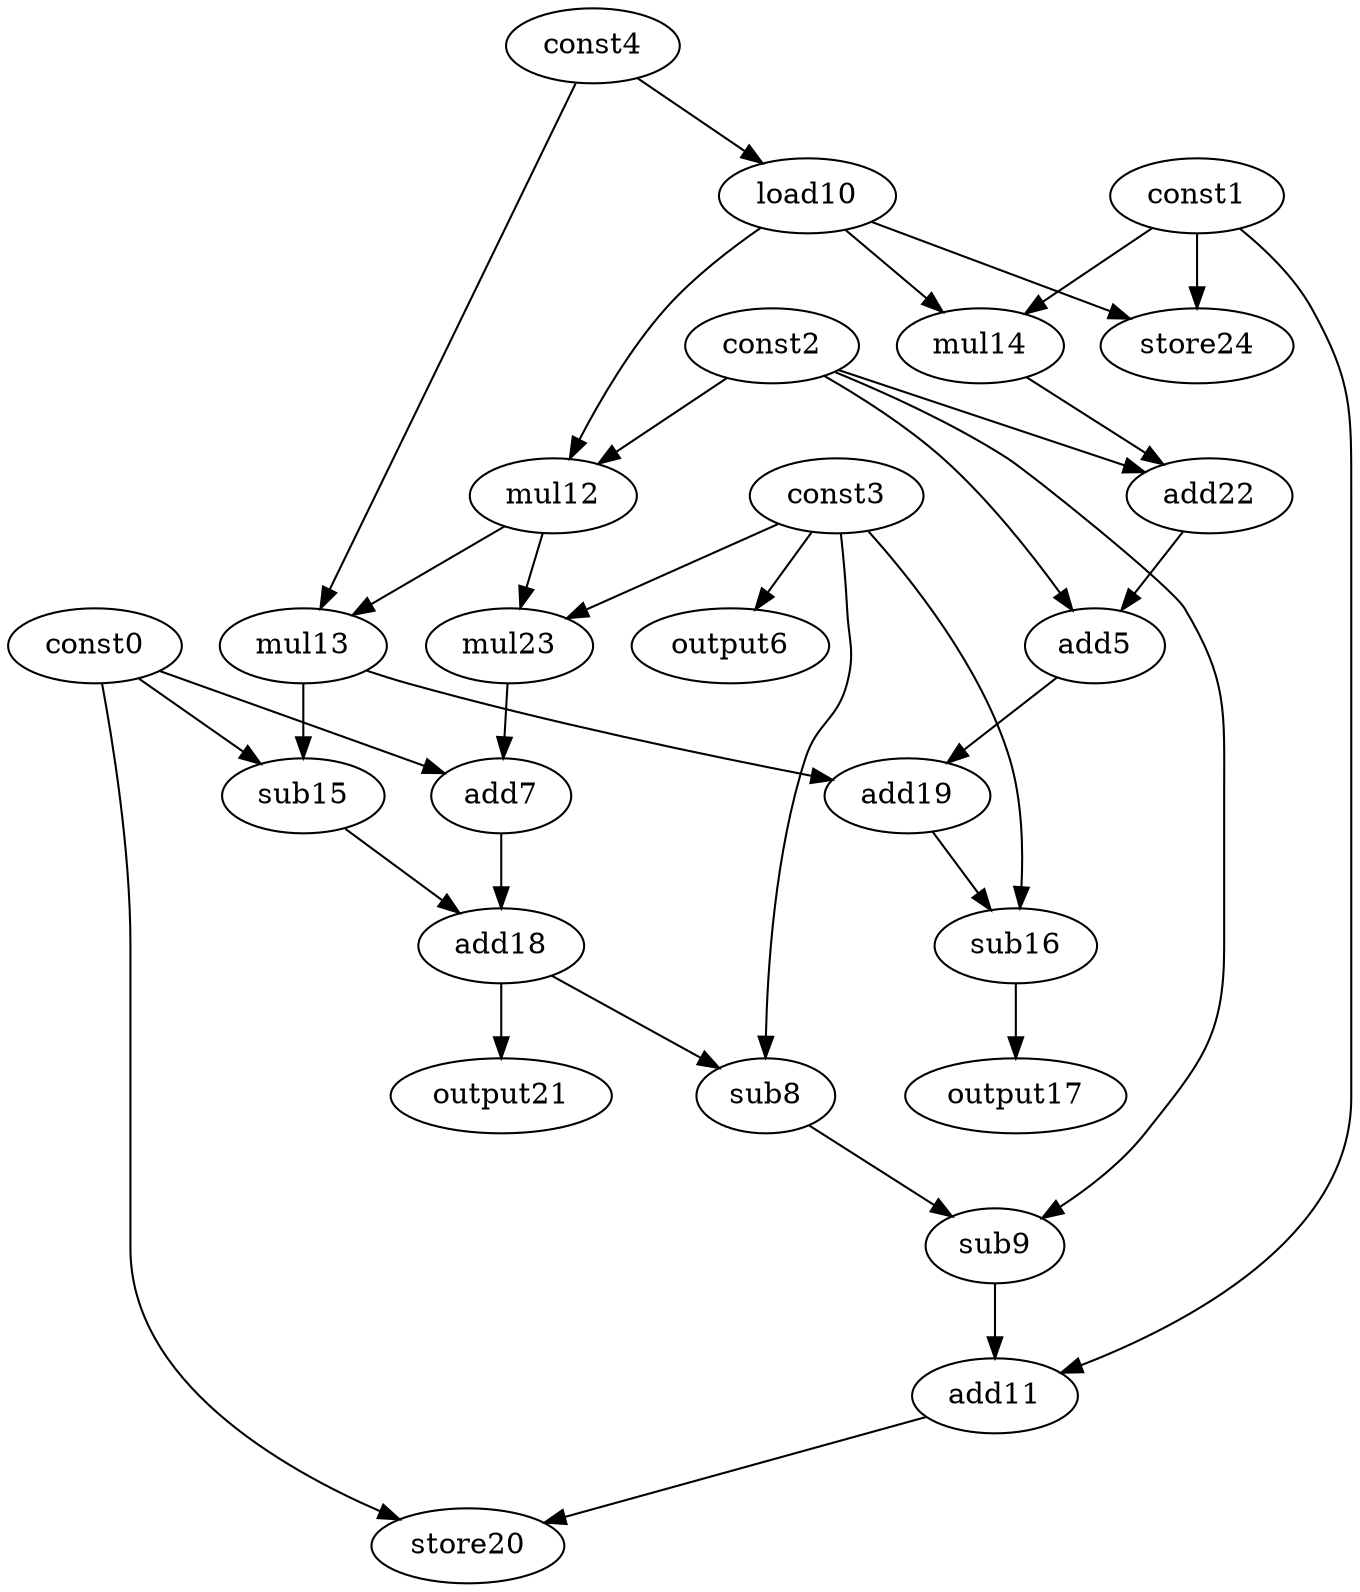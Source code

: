 digraph G { 
const0[opcode=const]; 
const1[opcode=const]; 
const2[opcode=const]; 
const3[opcode=const]; 
const4[opcode=const]; 
add5[opcode=add]; 
output6[opcode=output]; 
add7[opcode=add]; 
sub8[opcode=sub]; 
sub9[opcode=sub]; 
load10[opcode=load]; 
add11[opcode=add]; 
mul12[opcode=mul]; 
mul13[opcode=mul]; 
mul14[opcode=mul]; 
sub15[opcode=sub]; 
sub16[opcode=sub]; 
output17[opcode=output]; 
add18[opcode=add]; 
add19[opcode=add]; 
store20[opcode=store]; 
output21[opcode=output]; 
add22[opcode=add]; 
mul23[opcode=mul]; 
store24[opcode=store]; 
const3->output6[operand=0];
const4->load10[operand=0];
load10->mul12[operand=0];
const2->mul12[operand=1];
const1->mul14[operand=0];
load10->mul14[operand=1];
const1->store24[operand=0];
load10->store24[operand=1];
mul12->mul13[operand=0];
const4->mul13[operand=1];
const2->add22[operand=0];
mul14->add22[operand=1];
const3->mul23[operand=0];
mul12->mul23[operand=1];
const2->add5[operand=0];
add22->add5[operand=1];
const0->add7[operand=0];
mul23->add7[operand=1];
const0->sub15[operand=0];
mul13->sub15[operand=1];
sub15->add18[operand=0];
add7->add18[operand=1];
add5->add19[operand=0];
mul13->add19[operand=1];
add18->sub8[operand=0];
const3->sub8[operand=1];
const3->sub16[operand=0];
add19->sub16[operand=1];
add18->output21[operand=0];
sub8->sub9[operand=0];
const2->sub9[operand=1];
sub16->output17[operand=0];
const1->add11[operand=0];
sub9->add11[operand=1];
const0->store20[operand=0];
add11->store20[operand=1];
}
